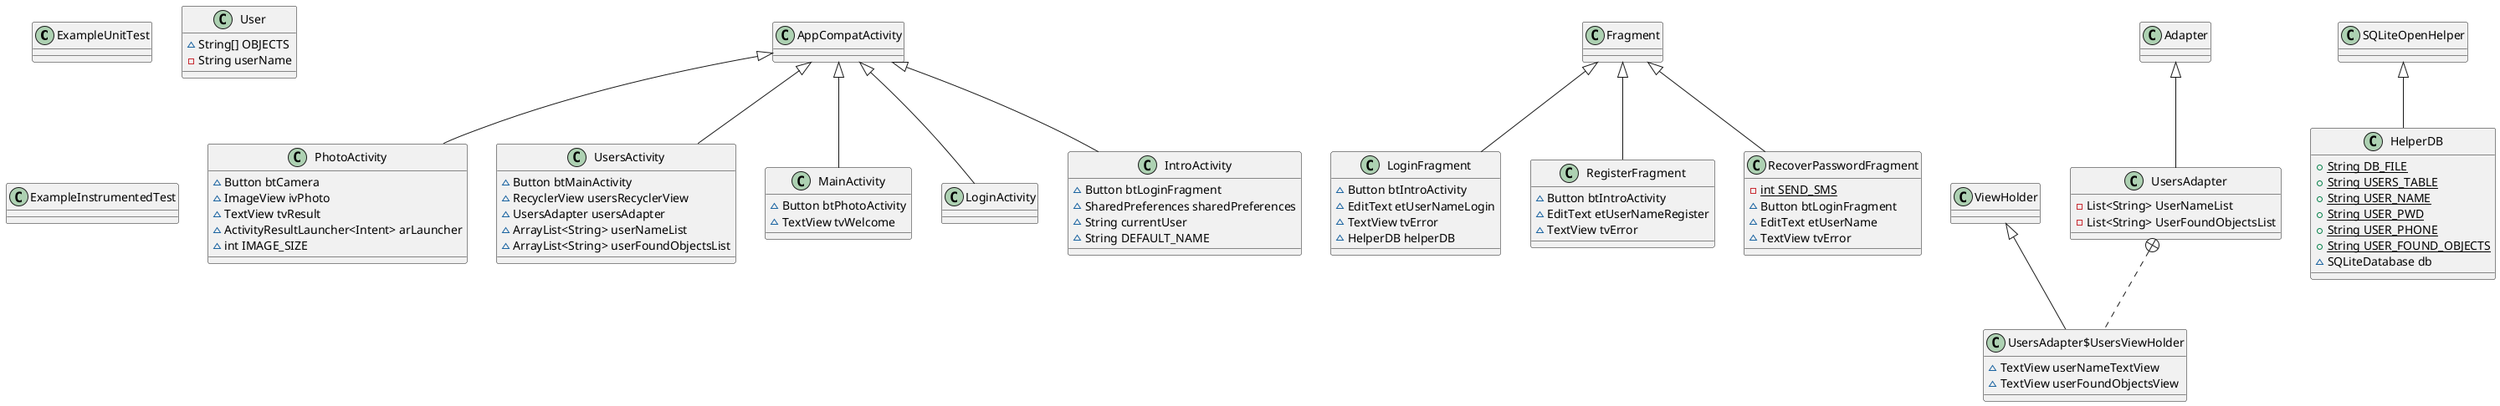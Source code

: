 @startuml
class ExampleUnitTest {
}
class PhotoActivity {
~ Button btCamera
~ ImageView ivPhoto
~ TextView tvResult
~ ActivityResultLauncher<Intent> arLauncher
~ int IMAGE_SIZE
}

class UsersActivity {
~ Button btMainActivity
~ RecyclerView usersRecyclerView
~ UsersAdapter usersAdapter
~ ArrayList<String> userNameList
~ ArrayList<String> userFoundObjectsList
}

class LoginFragment {
~ Button btIntroActivity
~ EditText etUserNameLogin
~ TextView tvError
~ HelperDB helperDB
}

class RegisterFragment {
~ Button btIntroActivity
~ EditText etUserNameRegister
~ TextView tvError
}

class UsersAdapter {
- List<String> UserNameList
- List<String> UserFoundObjectsList
}

class UsersAdapter$UsersViewHolder {
~ TextView userNameTextView
~ TextView userFoundObjectsView
}

class MainActivity {
~ Button btPhotoActivity
~ TextView tvWelcome
}

class LoginActivity {
}
class User {
~ String[] OBJECTS
- String userName
}

class RecoverPasswordFragment {
- {static} int SEND_SMS
~ Button btLoginFragment
~ EditText etUserName
~ TextView tvError
}

class IntroActivity {
~ Button btLoginFragment
~ SharedPreferences sharedPreferences
~ String currentUser
~ String DEFAULT_NAME
}

class ExampleInstrumentedTest {
}
class HelperDB {
+ {static} String DB_FILE
+ {static} String USERS_TABLE
+ {static} String USER_NAME
+ {static} String USER_PWD
+ {static} String USER_PHONE
+ {static} String USER_FOUND_OBJECTS
~ SQLiteDatabase db
}



AppCompatActivity <|-- PhotoActivity
AppCompatActivity <|-- UsersActivity
Fragment <|-- LoginFragment
Fragment <|-- RegisterFragment
Adapter <|-- UsersAdapter
UsersAdapter +.. UsersAdapter$UsersViewHolder
ViewHolder <|-- UsersAdapter$UsersViewHolder
AppCompatActivity <|-- MainActivity
AppCompatActivity <|-- LoginActivity
Fragment <|-- RecoverPasswordFragment
AppCompatActivity <|-- IntroActivity
SQLiteOpenHelper <|-- HelperDB
@enduml
